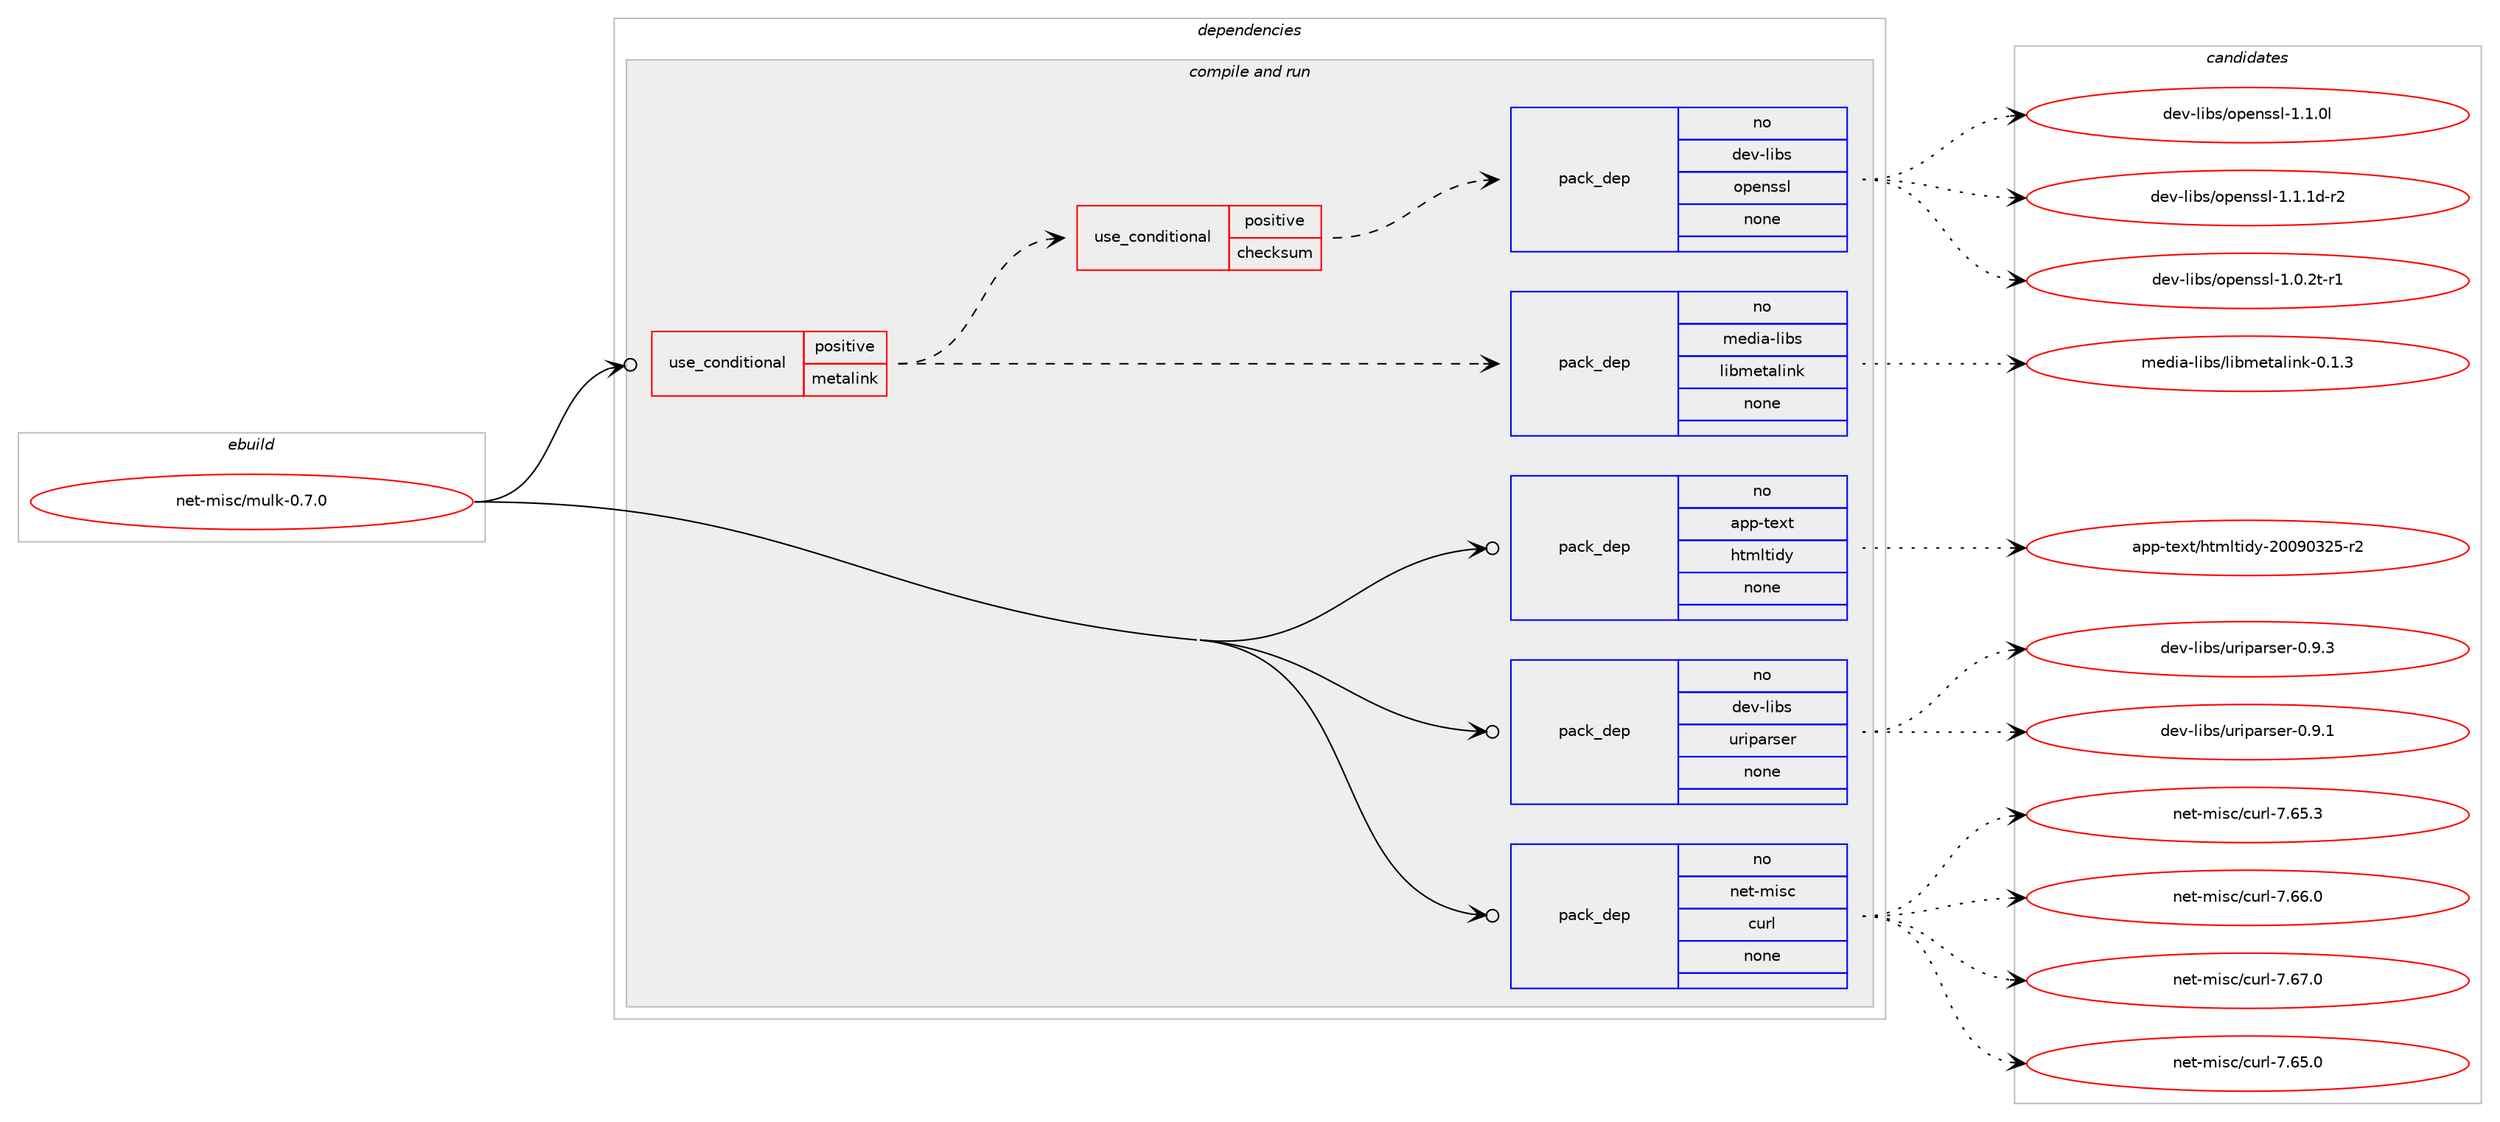digraph prolog {

# *************
# Graph options
# *************

newrank=true;
concentrate=true;
compound=true;
graph [rankdir=LR,fontname=Helvetica,fontsize=10,ranksep=1.5];#, ranksep=2.5, nodesep=0.2];
edge  [arrowhead=vee];
node  [fontname=Helvetica,fontsize=10];

# **********
# The ebuild
# **********

subgraph cluster_leftcol {
color=gray;
rank=same;
label=<<i>ebuild</i>>;
id [label="net-misc/mulk-0.7.0", color=red, width=4, href="../net-misc/mulk-0.7.0.svg"];
}

# ****************
# The dependencies
# ****************

subgraph cluster_midcol {
color=gray;
label=<<i>dependencies</i>>;
subgraph cluster_compile {
fillcolor="#eeeeee";
style=filled;
label=<<i>compile</i>>;
}
subgraph cluster_compileandrun {
fillcolor="#eeeeee";
style=filled;
label=<<i>compile and run</i>>;
subgraph cond203533 {
dependency834618 [label=<<TABLE BORDER="0" CELLBORDER="1" CELLSPACING="0" CELLPADDING="4"><TR><TD ROWSPAN="3" CELLPADDING="10">use_conditional</TD></TR><TR><TD>positive</TD></TR><TR><TD>metalink</TD></TR></TABLE>>, shape=none, color=red];
subgraph pack616449 {
dependency834619 [label=<<TABLE BORDER="0" CELLBORDER="1" CELLSPACING="0" CELLPADDING="4" WIDTH="220"><TR><TD ROWSPAN="6" CELLPADDING="30">pack_dep</TD></TR><TR><TD WIDTH="110">no</TD></TR><TR><TD>media-libs</TD></TR><TR><TD>libmetalink</TD></TR><TR><TD>none</TD></TR><TR><TD></TD></TR></TABLE>>, shape=none, color=blue];
}
dependency834618:e -> dependency834619:w [weight=20,style="dashed",arrowhead="vee"];
subgraph cond203534 {
dependency834620 [label=<<TABLE BORDER="0" CELLBORDER="1" CELLSPACING="0" CELLPADDING="4"><TR><TD ROWSPAN="3" CELLPADDING="10">use_conditional</TD></TR><TR><TD>positive</TD></TR><TR><TD>checksum</TD></TR></TABLE>>, shape=none, color=red];
subgraph pack616450 {
dependency834621 [label=<<TABLE BORDER="0" CELLBORDER="1" CELLSPACING="0" CELLPADDING="4" WIDTH="220"><TR><TD ROWSPAN="6" CELLPADDING="30">pack_dep</TD></TR><TR><TD WIDTH="110">no</TD></TR><TR><TD>dev-libs</TD></TR><TR><TD>openssl</TD></TR><TR><TD>none</TD></TR><TR><TD></TD></TR></TABLE>>, shape=none, color=blue];
}
dependency834620:e -> dependency834621:w [weight=20,style="dashed",arrowhead="vee"];
}
dependency834618:e -> dependency834620:w [weight=20,style="dashed",arrowhead="vee"];
}
id:e -> dependency834618:w [weight=20,style="solid",arrowhead="odotvee"];
subgraph pack616451 {
dependency834622 [label=<<TABLE BORDER="0" CELLBORDER="1" CELLSPACING="0" CELLPADDING="4" WIDTH="220"><TR><TD ROWSPAN="6" CELLPADDING="30">pack_dep</TD></TR><TR><TD WIDTH="110">no</TD></TR><TR><TD>app-text</TD></TR><TR><TD>htmltidy</TD></TR><TR><TD>none</TD></TR><TR><TD></TD></TR></TABLE>>, shape=none, color=blue];
}
id:e -> dependency834622:w [weight=20,style="solid",arrowhead="odotvee"];
subgraph pack616452 {
dependency834623 [label=<<TABLE BORDER="0" CELLBORDER="1" CELLSPACING="0" CELLPADDING="4" WIDTH="220"><TR><TD ROWSPAN="6" CELLPADDING="30">pack_dep</TD></TR><TR><TD WIDTH="110">no</TD></TR><TR><TD>dev-libs</TD></TR><TR><TD>uriparser</TD></TR><TR><TD>none</TD></TR><TR><TD></TD></TR></TABLE>>, shape=none, color=blue];
}
id:e -> dependency834623:w [weight=20,style="solid",arrowhead="odotvee"];
subgraph pack616453 {
dependency834624 [label=<<TABLE BORDER="0" CELLBORDER="1" CELLSPACING="0" CELLPADDING="4" WIDTH="220"><TR><TD ROWSPAN="6" CELLPADDING="30">pack_dep</TD></TR><TR><TD WIDTH="110">no</TD></TR><TR><TD>net-misc</TD></TR><TR><TD>curl</TD></TR><TR><TD>none</TD></TR><TR><TD></TD></TR></TABLE>>, shape=none, color=blue];
}
id:e -> dependency834624:w [weight=20,style="solid",arrowhead="odotvee"];
}
subgraph cluster_run {
fillcolor="#eeeeee";
style=filled;
label=<<i>run</i>>;
}
}

# **************
# The candidates
# **************

subgraph cluster_choices {
rank=same;
color=gray;
label=<<i>candidates</i>>;

subgraph choice616449 {
color=black;
nodesep=1;
choice109101100105974510810598115471081059810910111697108105110107454846494651 [label="media-libs/libmetalink-0.1.3", color=red, width=4,href="../media-libs/libmetalink-0.1.3.svg"];
dependency834619:e -> choice109101100105974510810598115471081059810910111697108105110107454846494651:w [style=dotted,weight="100"];
}
subgraph choice616450 {
color=black;
nodesep=1;
choice1001011184510810598115471111121011101151151084549464846501164511449 [label="dev-libs/openssl-1.0.2t-r1", color=red, width=4,href="../dev-libs/openssl-1.0.2t-r1.svg"];
choice100101118451081059811547111112101110115115108454946494648108 [label="dev-libs/openssl-1.1.0l", color=red, width=4,href="../dev-libs/openssl-1.1.0l.svg"];
choice1001011184510810598115471111121011101151151084549464946491004511450 [label="dev-libs/openssl-1.1.1d-r2", color=red, width=4,href="../dev-libs/openssl-1.1.1d-r2.svg"];
dependency834621:e -> choice1001011184510810598115471111121011101151151084549464846501164511449:w [style=dotted,weight="100"];
dependency834621:e -> choice100101118451081059811547111112101110115115108454946494648108:w [style=dotted,weight="100"];
dependency834621:e -> choice1001011184510810598115471111121011101151151084549464946491004511450:w [style=dotted,weight="100"];
}
subgraph choice616451 {
color=black;
nodesep=1;
choice9711211245116101120116471041161091081161051001214550484857485150534511450 [label="app-text/htmltidy-20090325-r2", color=red, width=4,href="../app-text/htmltidy-20090325-r2.svg"];
dependency834622:e -> choice9711211245116101120116471041161091081161051001214550484857485150534511450:w [style=dotted,weight="100"];
}
subgraph choice616452 {
color=black;
nodesep=1;
choice10010111845108105981154711711410511297114115101114454846574649 [label="dev-libs/uriparser-0.9.1", color=red, width=4,href="../dev-libs/uriparser-0.9.1.svg"];
choice10010111845108105981154711711410511297114115101114454846574651 [label="dev-libs/uriparser-0.9.3", color=red, width=4,href="../dev-libs/uriparser-0.9.3.svg"];
dependency834623:e -> choice10010111845108105981154711711410511297114115101114454846574649:w [style=dotted,weight="100"];
dependency834623:e -> choice10010111845108105981154711711410511297114115101114454846574651:w [style=dotted,weight="100"];
}
subgraph choice616453 {
color=black;
nodesep=1;
choice1101011164510910511599479911711410845554654534648 [label="net-misc/curl-7.65.0", color=red, width=4,href="../net-misc/curl-7.65.0.svg"];
choice1101011164510910511599479911711410845554654534651 [label="net-misc/curl-7.65.3", color=red, width=4,href="../net-misc/curl-7.65.3.svg"];
choice1101011164510910511599479911711410845554654544648 [label="net-misc/curl-7.66.0", color=red, width=4,href="../net-misc/curl-7.66.0.svg"];
choice1101011164510910511599479911711410845554654554648 [label="net-misc/curl-7.67.0", color=red, width=4,href="../net-misc/curl-7.67.0.svg"];
dependency834624:e -> choice1101011164510910511599479911711410845554654534648:w [style=dotted,weight="100"];
dependency834624:e -> choice1101011164510910511599479911711410845554654534651:w [style=dotted,weight="100"];
dependency834624:e -> choice1101011164510910511599479911711410845554654544648:w [style=dotted,weight="100"];
dependency834624:e -> choice1101011164510910511599479911711410845554654554648:w [style=dotted,weight="100"];
}
}

}
